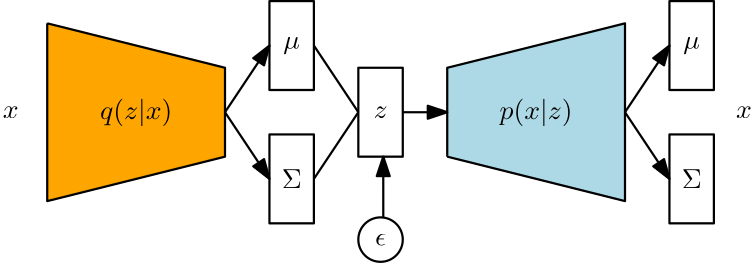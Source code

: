 <?xml version="1.0"?>
<!DOCTYPE ipe SYSTEM "ipe.dtd">
<ipe version="70206" creator="Ipe 7.2.7">
<info created="D:20181206205623" modified="D:20181206215724"/>
<ipestyle name="basic">
<symbol name="arrow/arc(spx)">
<path stroke="sym-stroke" fill="sym-stroke" pen="sym-pen">
0 0 m
-1 0.333 l
-1 -0.333 l
h
</path>
</symbol>
<symbol name="arrow/farc(spx)">
<path stroke="sym-stroke" fill="white" pen="sym-pen">
0 0 m
-1 0.333 l
-1 -0.333 l
h
</path>
</symbol>
<symbol name="arrow/ptarc(spx)">
<path stroke="sym-stroke" fill="sym-stroke" pen="sym-pen">
0 0 m
-1 0.333 l
-0.8 0 l
-1 -0.333 l
h
</path>
</symbol>
<symbol name="arrow/fptarc(spx)">
<path stroke="sym-stroke" fill="white" pen="sym-pen">
0 0 m
-1 0.333 l
-0.8 0 l
-1 -0.333 l
h
</path>
</symbol>
<symbol name="mark/circle(sx)" transformations="translations">
<path fill="sym-stroke">
0.6 0 0 0.6 0 0 e
0.4 0 0 0.4 0 0 e
</path>
</symbol>
<symbol name="mark/disk(sx)" transformations="translations">
<path fill="sym-stroke">
0.6 0 0 0.6 0 0 e
</path>
</symbol>
<symbol name="mark/fdisk(sfx)" transformations="translations">
<group>
<path fill="sym-fill">
0.5 0 0 0.5 0 0 e
</path>
<path fill="sym-stroke" fillrule="eofill">
0.6 0 0 0.6 0 0 e
0.4 0 0 0.4 0 0 e
</path>
</group>
</symbol>
<symbol name="mark/box(sx)" transformations="translations">
<path fill="sym-stroke" fillrule="eofill">
-0.6 -0.6 m
0.6 -0.6 l
0.6 0.6 l
-0.6 0.6 l
h
-0.4 -0.4 m
0.4 -0.4 l
0.4 0.4 l
-0.4 0.4 l
h
</path>
</symbol>
<symbol name="mark/square(sx)" transformations="translations">
<path fill="sym-stroke">
-0.6 -0.6 m
0.6 -0.6 l
0.6 0.6 l
-0.6 0.6 l
h
</path>
</symbol>
<symbol name="mark/fsquare(sfx)" transformations="translations">
<group>
<path fill="sym-fill">
-0.5 -0.5 m
0.5 -0.5 l
0.5 0.5 l
-0.5 0.5 l
h
</path>
<path fill="sym-stroke" fillrule="eofill">
-0.6 -0.6 m
0.6 -0.6 l
0.6 0.6 l
-0.6 0.6 l
h
-0.4 -0.4 m
0.4 -0.4 l
0.4 0.4 l
-0.4 0.4 l
h
</path>
</group>
</symbol>
<symbol name="mark/cross(sx)" transformations="translations">
<group>
<path fill="sym-stroke">
-0.43 -0.57 m
0.57 0.43 l
0.43 0.57 l
-0.57 -0.43 l
h
</path>
<path fill="sym-stroke">
-0.43 0.57 m
0.57 -0.43 l
0.43 -0.57 l
-0.57 0.43 l
h
</path>
</group>
</symbol>
<symbol name="arrow/fnormal(spx)">
<path stroke="sym-stroke" fill="white" pen="sym-pen">
0 0 m
-1 0.333 l
-1 -0.333 l
h
</path>
</symbol>
<symbol name="arrow/pointed(spx)">
<path stroke="sym-stroke" fill="sym-stroke" pen="sym-pen">
0 0 m
-1 0.333 l
-0.8 0 l
-1 -0.333 l
h
</path>
</symbol>
<symbol name="arrow/fpointed(spx)">
<path stroke="sym-stroke" fill="white" pen="sym-pen">
0 0 m
-1 0.333 l
-0.8 0 l
-1 -0.333 l
h
</path>
</symbol>
<symbol name="arrow/linear(spx)">
<path stroke="sym-stroke" pen="sym-pen">
-1 0.333 m
0 0 l
-1 -0.333 l
</path>
</symbol>
<symbol name="arrow/fdouble(spx)">
<path stroke="sym-stroke" fill="white" pen="sym-pen">
0 0 m
-1 0.333 l
-1 -0.333 l
h
-1 0 m
-2 0.333 l
-2 -0.333 l
h
</path>
</symbol>
<symbol name="arrow/double(spx)">
<path stroke="sym-stroke" fill="sym-stroke" pen="sym-pen">
0 0 m
-1 0.333 l
-1 -0.333 l
h
-1 0 m
-2 0.333 l
-2 -0.333 l
h
</path>
</symbol>
<pen name="heavier" value="0.8"/>
<pen name="fat" value="1.2"/>
<pen name="ultrafat" value="2"/>
<symbolsize name="large" value="5"/>
<symbolsize name="small" value="2"/>
<symbolsize name="tiny" value="1.1"/>
<arrowsize name="large" value="10"/>
<arrowsize name="small" value="5"/>
<arrowsize name="tiny" value="3"/>
<color name="red" value="1 0 0"/>
<color name="green" value="0 1 0"/>
<color name="blue" value="0 0 1"/>
<color name="yellow" value="1 1 0"/>
<color name="orange" value="1 0.647 0"/>
<color name="gold" value="1 0.843 0"/>
<color name="purple" value="0.627 0.125 0.941"/>
<color name="gray" value="0.745"/>
<color name="brown" value="0.647 0.165 0.165"/>
<color name="navy" value="0 0 0.502"/>
<color name="pink" value="1 0.753 0.796"/>
<color name="seagreen" value="0.18 0.545 0.341"/>
<color name="turquoise" value="0.251 0.878 0.816"/>
<color name="violet" value="0.933 0.51 0.933"/>
<color name="darkblue" value="0 0 0.545"/>
<color name="darkcyan" value="0 0.545 0.545"/>
<color name="darkgray" value="0.663"/>
<color name="darkgreen" value="0 0.392 0"/>
<color name="darkmagenta" value="0.545 0 0.545"/>
<color name="darkorange" value="1 0.549 0"/>
<color name="darkred" value="0.545 0 0"/>
<color name="lightblue" value="0.678 0.847 0.902"/>
<color name="lightcyan" value="0.878 1 1"/>
<color name="lightgray" value="0.827"/>
<color name="lightgreen" value="0.565 0.933 0.565"/>
<color name="lightyellow" value="1 1 0.878"/>
<dashstyle name="dashed" value="[4] 0"/>
<dashstyle name="dotted" value="[1 3] 0"/>
<dashstyle name="dash dotted" value="[4 2 1 2] 0"/>
<dashstyle name="dash dot dotted" value="[4 2 1 2 1 2] 0"/>
<textsize name="large" value="\large"/>
<textsize name="Large" value="\Large"/>
<textsize name="LARGE" value="\LARGE"/>
<textsize name="huge" value="\huge"/>
<textsize name="Huge" value="\Huge"/>
<textsize name="small" value="\small"/>
<textsize name="footnote" value="\footnotesize"/>
<textsize name="tiny" value="\tiny"/>
<textstyle name="center" begin="\begin{center}" end="\end{center}"/>
<textstyle name="itemize" begin="\begin{itemize}" end="\end{itemize}"/>
<textstyle name="item" begin="\begin{itemize}\item{}" end="\end{itemize}"/>
<gridsize name="4 pts" value="4"/>
<gridsize name="8 pts (~3 mm)" value="8"/>
<gridsize name="16 pts (~6 mm)" value="16"/>
<gridsize name="32 pts (~12 mm)" value="32"/>
<gridsize name="10 pts (~3.5 mm)" value="10"/>
<gridsize name="20 pts (~7 mm)" value="20"/>
<gridsize name="14 pts (~5 mm)" value="14"/>
<gridsize name="28 pts (~10 mm)" value="28"/>
<gridsize name="56 pts (~20 mm)" value="56"/>
<anglesize name="90 deg" value="90"/>
<anglesize name="60 deg" value="60"/>
<anglesize name="45 deg" value="45"/>
<anglesize name="30 deg" value="30"/>
<anglesize name="22.5 deg" value="22.5"/>
<opacity name="10%" value="0.1"/>
<opacity name="30%" value="0.3"/>
<opacity name="50%" value="0.5"/>
<opacity name="75%" value="0.75"/>
<tiling name="falling" angle="-60" step="4" width="1"/>
<tiling name="rising" angle="30" step="4" width="1"/>
</ipestyle>
<page>
<layer name="alpha"/>
<view layers="alpha" active="alpha"/>
<path layer="alpha" matrix="1 0 0 1 -32 96" stroke="black" fill="orange" pen="heavier">
64 704 m
64 640 l
128 656 l
128 688 l
64 704 l
</path>
<path matrix="1 0 0 1 -32 232" stroke="black" pen="heavier">
144 576 m
144 544 l
160 544 l
160 576 l
h
</path>
<path matrix="1 0 0 1 -32 216" stroke="black" pen="heavier">
144 544 m
144 512 l
160 512 l
160 544 l
h
</path>
<text matrix="1 0 0 1 -27.0015 230.816" transformations="translations" pos="144 560" stroke="black" type="label" width="6.003" height="4.297" depth="1.93" valign="baseline" style="math">\mu</text>
<text matrix="1 0 0 1 -43.5975 228.596" transformations="translations" pos="160 512" stroke="black" type="label" width="7.195" height="6.808" depth="0" valign="baseline" style="math">\Sigma</text>
<path matrix="1 0 0 1 0 224" stroke="black" fill="lightblue" pen="heavier">
176 528 m
176 560 l
240 576 l
240 512 l
176 528 l
</path>
<path matrix="1 0 0 1 -32 224" stroke="black" pen="heavier">
176 560 m
176 528 l
192 528 l
192 560 l
h
</path>
<text matrix="1 0 0 1 -42.5355 221.856" transformations="translations" pos="192 544" stroke="black" type="label" width="5.071" height="4.289" depth="0" valign="baseline" style="math">z</text>
<path matrix="1 0 0 1 -32 224" stroke="black" pen="heavier">
160 568 m
176 544 l
</path>
<path matrix="1 0 0 1 -32 224" stroke="black" pen="heavier">
160 520 m
176 544 l
</path>
<text matrix="1 0 0 1 -34.022 224" transformations="translations" pos="184 496" stroke="black" type="label" width="4.044" height="4.289" depth="0" valign="baseline" style="math">\epsilon</text>
<path matrix="1 0 0 1 -64 146.144" stroke="black" pen="heavier">
8 0 0 8 216 576 e
</path>
<path matrix="1 0 0 1 -32 224" stroke="black" pen="heavier" arrow="normal/normal">
184.982 506.084 m
184.972 528 l
</path>
<path matrix="1 0 0 1 -32 224" stroke="black" pen="heavier" arrow="normal/normal">
128 544 m
144 568 l
</path>
<path matrix="1 0 0 1 -32 224" stroke="black" pen="heavier" arrow="normal/normal">
128 544 m
144 520 l
</path>
<path matrix="1 0 0 1 -32 224" stroke="black" pen="heavier" arrow="normal/normal">
192 544 m
208 544 l
</path>
<text matrix="1 0 0 1 -29.043 93.5085" transformations="translations" pos="80 672" stroke="black" type="label" width="26.086" height="7.473" depth="2.49" valign="baseline" style="math">q(z|x)</text>
<text matrix="1 0 0 1 18.853 93.5085" transformations="translations" pos="176 672" stroke="black" type="label" width="26.294" height="7.473" depth="2.49" valign="baseline" style="math">p(x|z)</text>
<text matrix="1 0 0 1 -32 93.8555" transformations="translations" pos="48 672" stroke="black" type="label" width="5.694" height="4.289" depth="0" valign="baseline" style="math">x</text>
<text matrix="1 0 0 1 232 93.8555" transformations="translations" pos="48 672" stroke="black" type="label" width="5.694" height="4.289" depth="0" valign="baseline" style="math">x</text>
<path matrix="1 0 0 1 112 232" stroke="black" pen="heavier">
144 576 m
144 544 l
160 544 l
160 576 l
h
</path>
<path matrix="1 0 0 1 112 216" stroke="black" pen="heavier">
144 544 m
144 512 l
160 512 l
160 544 l
h
</path>
<path stroke="black" fill="orange" pen="heavier" arrow="normal/normal">
240 768 m
256 792 l
</path>
<path stroke="black" fill="orange" pen="heavier" arrow="normal/normal">
240 768 m
256 744 l
</path>
<text matrix="1 0 0 1 116.999 230.816" transformations="translations" pos="144 560" stroke="black" type="label" width="6.003" height="4.297" depth="1.93" valign="baseline" style="math">\mu</text>
<text matrix="1 0 0 1 100.403 228.596" transformations="translations" pos="160 512" stroke="black" type="label" width="7.195" height="6.808" depth="0" valign="baseline" style="math">\Sigma</text>
</page>
</ipe>
